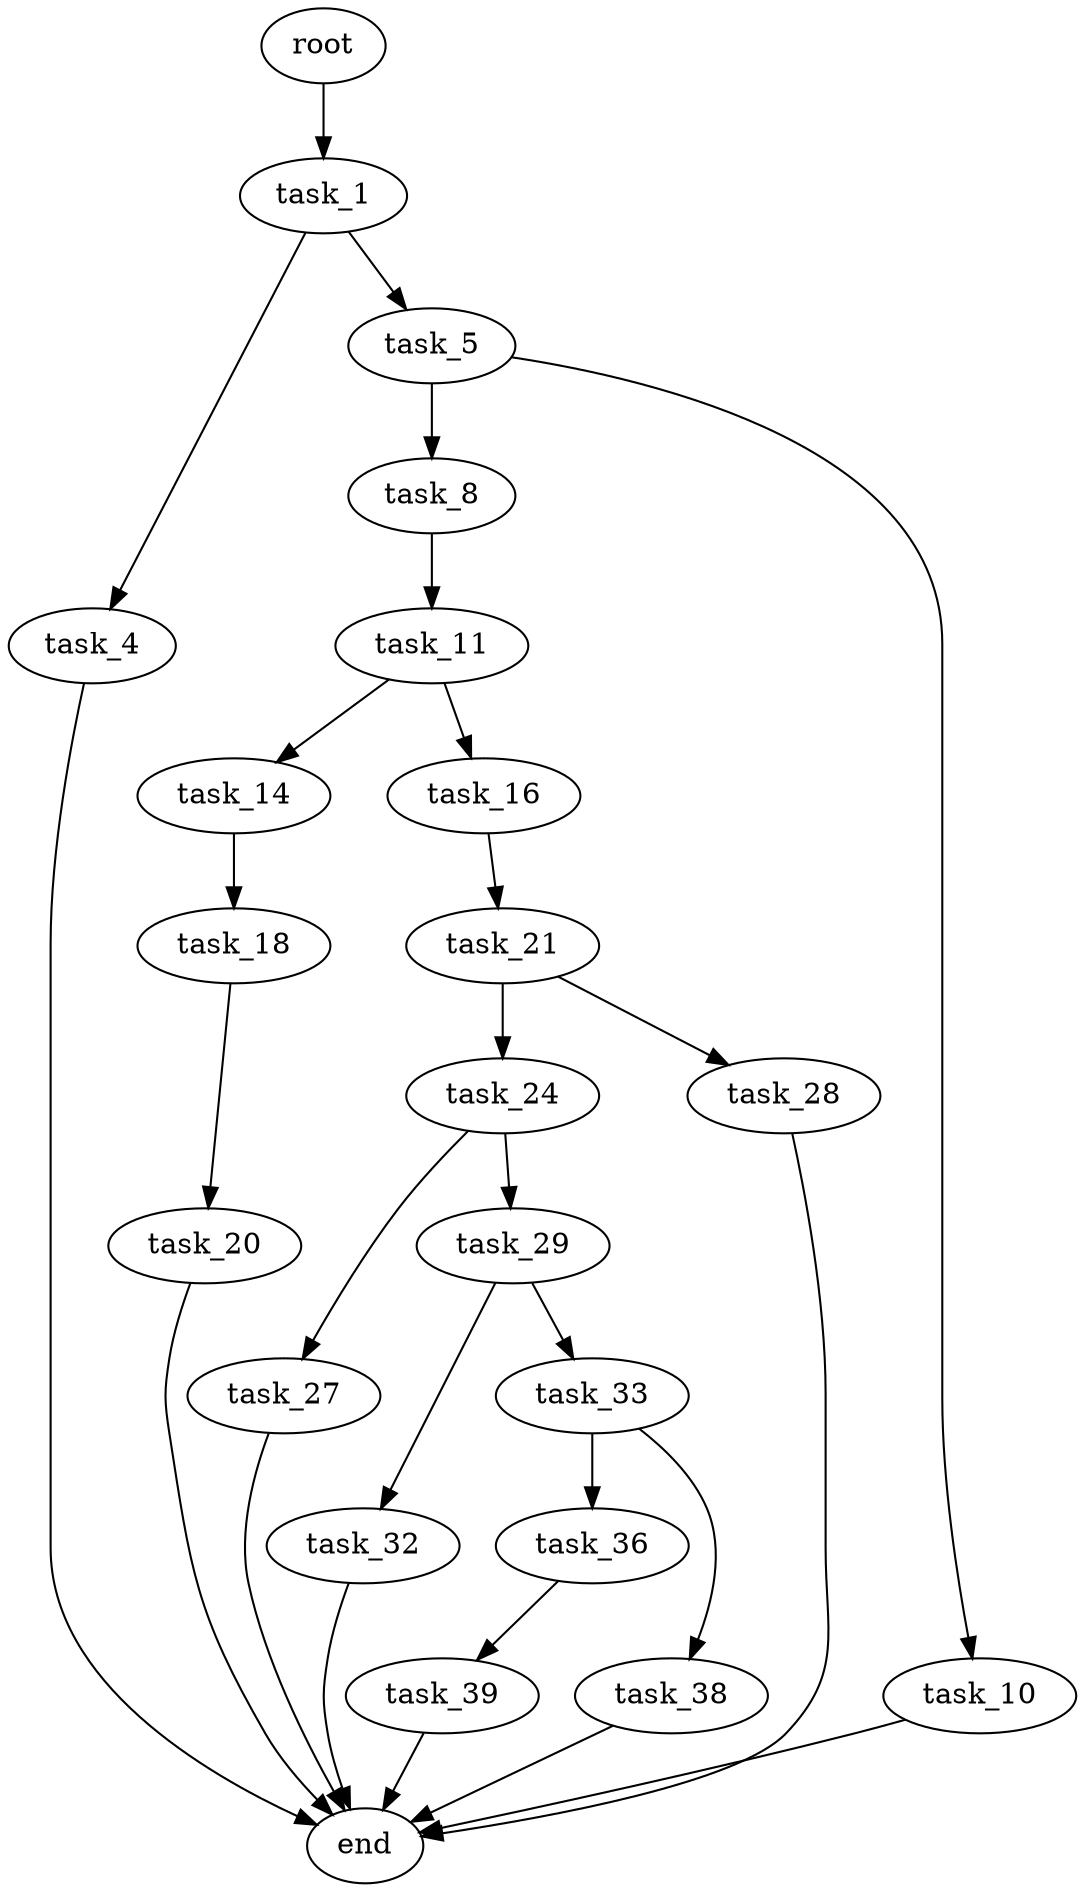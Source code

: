 digraph G {
  root [size="0.000000"];
  task_1 [size="36822556531.000000"];
  task_4 [size="26884072114.000000"];
  task_5 [size="539420830975.000000"];
  end [size="0.000000"];
  task_8 [size="200070599697.000000"];
  task_10 [size="2592180844.000000"];
  task_11 [size="276247102111.000000"];
  task_14 [size="81001247693.000000"];
  task_16 [size="26505589409.000000"];
  task_18 [size="782757789696.000000"];
  task_21 [size="494467281049.000000"];
  task_20 [size="368293445632.000000"];
  task_24 [size="276373413867.000000"];
  task_28 [size="27104541384.000000"];
  task_27 [size="25915053235.000000"];
  task_29 [size="757335523004.000000"];
  task_32 [size="816871343519.000000"];
  task_33 [size="8162683810.000000"];
  task_36 [size="308286095768.000000"];
  task_38 [size="655964259.000000"];
  task_39 [size="189063812136.000000"];

  root -> task_1 [size="1.000000"];
  task_1 -> task_4 [size="679477248.000000"];
  task_1 -> task_5 [size="679477248.000000"];
  task_4 -> end [size="1.000000"];
  task_5 -> task_8 [size="411041792.000000"];
  task_5 -> task_10 [size="411041792.000000"];
  task_8 -> task_11 [size="301989888.000000"];
  task_10 -> end [size="1.000000"];
  task_11 -> task_14 [size="209715200.000000"];
  task_11 -> task_16 [size="209715200.000000"];
  task_14 -> task_18 [size="75497472.000000"];
  task_16 -> task_21 [size="838860800.000000"];
  task_18 -> task_20 [size="679477248.000000"];
  task_21 -> task_24 [size="679477248.000000"];
  task_21 -> task_28 [size="679477248.000000"];
  task_20 -> end [size="1.000000"];
  task_24 -> task_27 [size="301989888.000000"];
  task_24 -> task_29 [size="301989888.000000"];
  task_28 -> end [size="1.000000"];
  task_27 -> end [size="1.000000"];
  task_29 -> task_32 [size="679477248.000000"];
  task_29 -> task_33 [size="679477248.000000"];
  task_32 -> end [size="1.000000"];
  task_33 -> task_36 [size="134217728.000000"];
  task_33 -> task_38 [size="134217728.000000"];
  task_36 -> task_39 [size="679477248.000000"];
  task_38 -> end [size="1.000000"];
  task_39 -> end [size="1.000000"];
}
